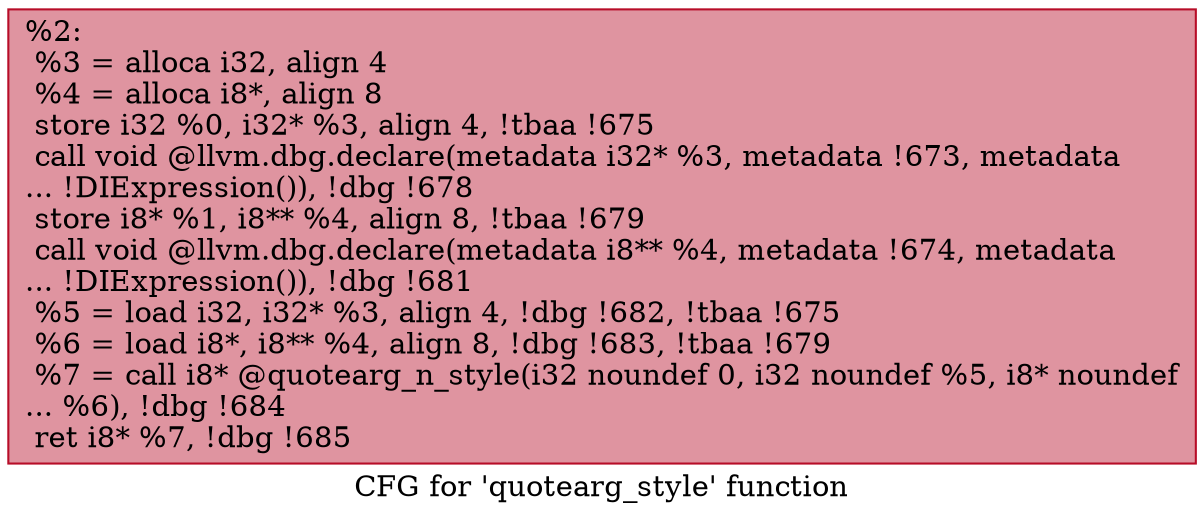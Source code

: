 digraph "CFG for 'quotearg_style' function" {
	label="CFG for 'quotearg_style' function";

	Node0xa26940 [shape=record,color="#b70d28ff", style=filled, fillcolor="#b70d2870",label="{%2:\l  %3 = alloca i32, align 4\l  %4 = alloca i8*, align 8\l  store i32 %0, i32* %3, align 4, !tbaa !675\l  call void @llvm.dbg.declare(metadata i32* %3, metadata !673, metadata\l... !DIExpression()), !dbg !678\l  store i8* %1, i8** %4, align 8, !tbaa !679\l  call void @llvm.dbg.declare(metadata i8** %4, metadata !674, metadata\l... !DIExpression()), !dbg !681\l  %5 = load i32, i32* %3, align 4, !dbg !682, !tbaa !675\l  %6 = load i8*, i8** %4, align 8, !dbg !683, !tbaa !679\l  %7 = call i8* @quotearg_n_style(i32 noundef 0, i32 noundef %5, i8* noundef\l... %6), !dbg !684\l  ret i8* %7, !dbg !685\l}"];
}
